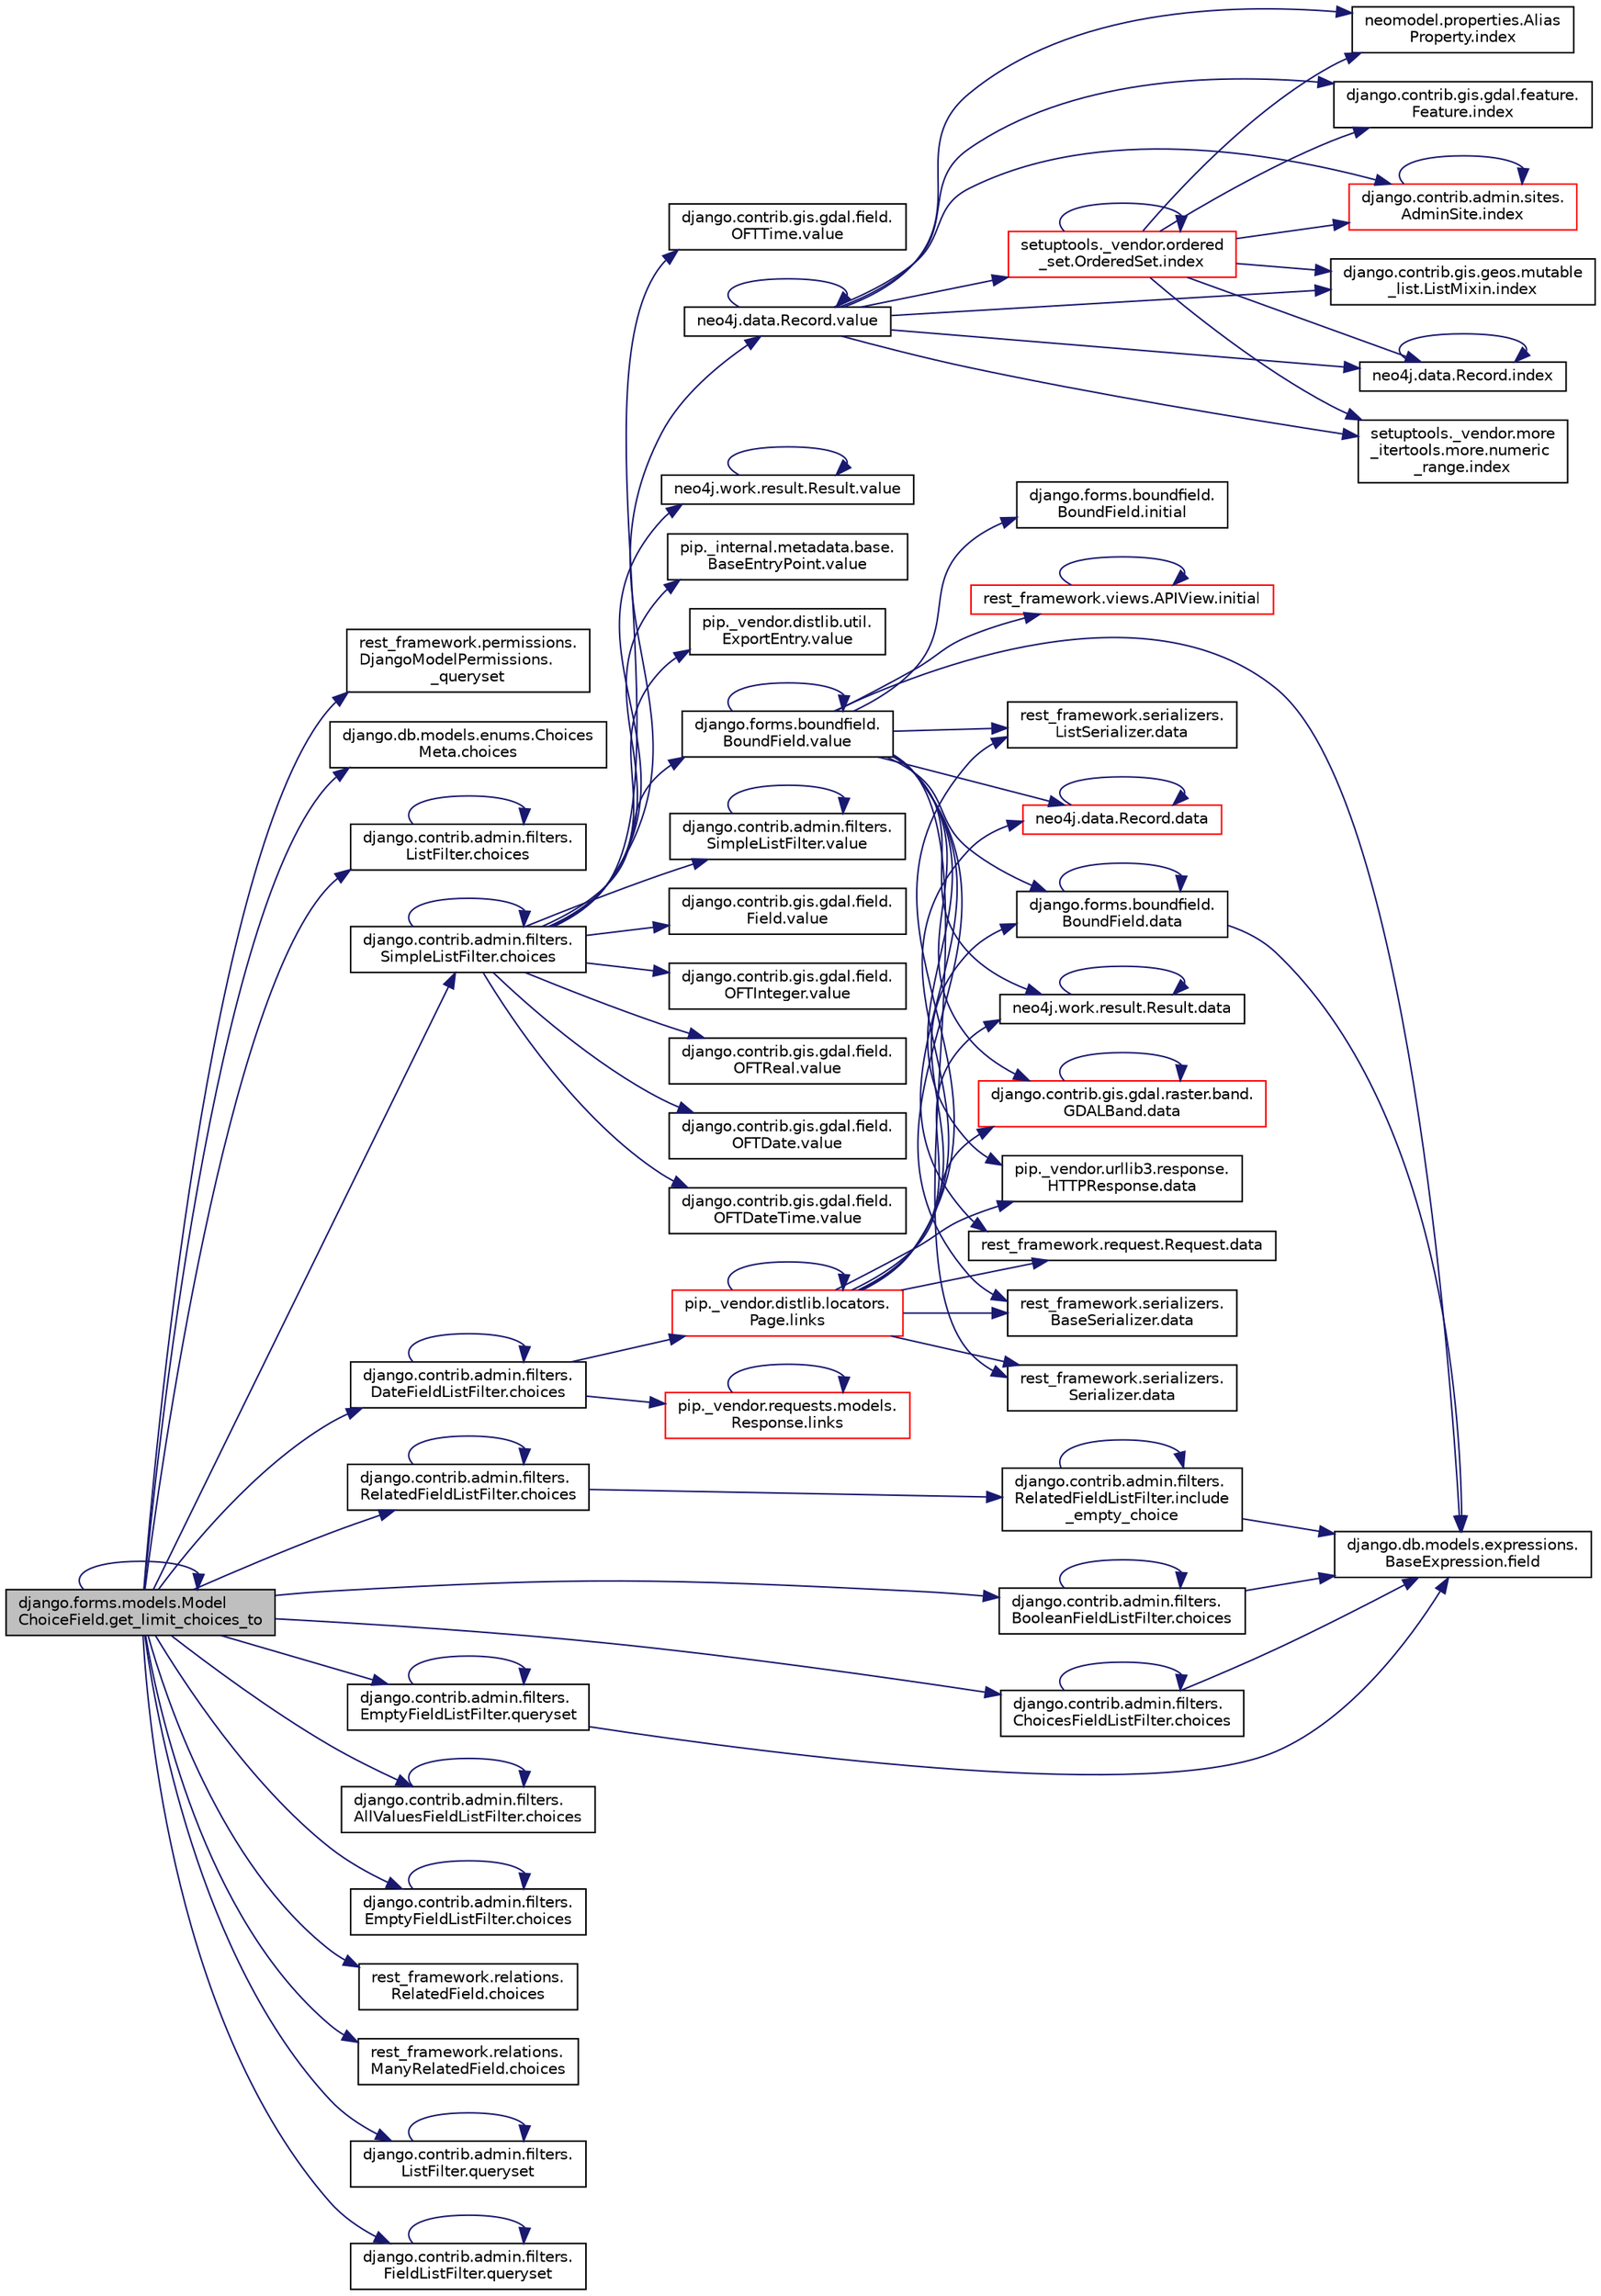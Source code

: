 digraph "django.forms.models.ModelChoiceField.get_limit_choices_to"
{
 // LATEX_PDF_SIZE
  edge [fontname="Helvetica",fontsize="10",labelfontname="Helvetica",labelfontsize="10"];
  node [fontname="Helvetica",fontsize="10",shape=record];
  rankdir="LR";
  Node1 [label="django.forms.models.Model\lChoiceField.get_limit_choices_to",height=0.2,width=0.4,color="black", fillcolor="grey75", style="filled", fontcolor="black",tooltip=" "];
  Node1 -> Node2 [color="midnightblue",fontsize="10",style="solid",fontname="Helvetica"];
  Node2 [label="rest_framework.permissions.\lDjangoModelPermissions.\l_queryset",height=0.2,width=0.4,color="black", fillcolor="white", style="filled",URL="$da/dc8/classrest__framework_1_1permissions_1_1_django_model_permissions.html#aee58e34660d01929a72e1c2d65b8a10a",tooltip=" "];
  Node1 -> Node3 [color="midnightblue",fontsize="10",style="solid",fontname="Helvetica"];
  Node3 [label="django.db.models.enums.Choices\lMeta.choices",height=0.2,width=0.4,color="black", fillcolor="white", style="filled",URL="$d2/d1d/classdjango_1_1db_1_1models_1_1enums_1_1_choices_meta.html#a810f4b3129afa68315c662d4f7a56e38",tooltip=" "];
  Node1 -> Node4 [color="midnightblue",fontsize="10",style="solid",fontname="Helvetica"];
  Node4 [label="django.contrib.admin.filters.\lListFilter.choices",height=0.2,width=0.4,color="black", fillcolor="white", style="filled",URL="$da/ddb/classdjango_1_1contrib_1_1admin_1_1filters_1_1_list_filter.html#ac69878c2063911721147847a6e8bc5d5",tooltip=" "];
  Node4 -> Node4 [color="midnightblue",fontsize="10",style="solid",fontname="Helvetica"];
  Node1 -> Node5 [color="midnightblue",fontsize="10",style="solid",fontname="Helvetica"];
  Node5 [label="django.contrib.admin.filters.\lSimpleListFilter.choices",height=0.2,width=0.4,color="black", fillcolor="white", style="filled",URL="$d8/d1e/classdjango_1_1contrib_1_1admin_1_1filters_1_1_simple_list_filter.html#a0e43ccd6d895e294c99e48c1ca24ab38",tooltip=" "];
  Node5 -> Node5 [color="midnightblue",fontsize="10",style="solid",fontname="Helvetica"];
  Node5 -> Node6 [color="midnightblue",fontsize="10",style="solid",fontname="Helvetica"];
  Node6 [label="django.contrib.admin.filters.\lSimpleListFilter.value",height=0.2,width=0.4,color="black", fillcolor="white", style="filled",URL="$d8/d1e/classdjango_1_1contrib_1_1admin_1_1filters_1_1_simple_list_filter.html#a097bd85958bebea50fff072924c45886",tooltip=" "];
  Node6 -> Node6 [color="midnightblue",fontsize="10",style="solid",fontname="Helvetica"];
  Node5 -> Node7 [color="midnightblue",fontsize="10",style="solid",fontname="Helvetica"];
  Node7 [label="django.contrib.gis.gdal.field.\lField.value",height=0.2,width=0.4,color="black", fillcolor="white", style="filled",URL="$d8/d65/classdjango_1_1contrib_1_1gis_1_1gdal_1_1field_1_1_field.html#a570adeaab6349f1bbe81fe16bc5149de",tooltip=" "];
  Node5 -> Node8 [color="midnightblue",fontsize="10",style="solid",fontname="Helvetica"];
  Node8 [label="django.contrib.gis.gdal.field.\lOFTInteger.value",height=0.2,width=0.4,color="black", fillcolor="white", style="filled",URL="$d9/d05/classdjango_1_1contrib_1_1gis_1_1gdal_1_1field_1_1_o_f_t_integer.html#aab710e64a331594d8a101975de5ec256",tooltip=" "];
  Node5 -> Node9 [color="midnightblue",fontsize="10",style="solid",fontname="Helvetica"];
  Node9 [label="django.contrib.gis.gdal.field.\lOFTReal.value",height=0.2,width=0.4,color="black", fillcolor="white", style="filled",URL="$d8/d01/classdjango_1_1contrib_1_1gis_1_1gdal_1_1field_1_1_o_f_t_real.html#aba0c175b636a19f53ad54bc76a20df8b",tooltip=" "];
  Node5 -> Node10 [color="midnightblue",fontsize="10",style="solid",fontname="Helvetica"];
  Node10 [label="django.contrib.gis.gdal.field.\lOFTDate.value",height=0.2,width=0.4,color="black", fillcolor="white", style="filled",URL="$db/dd9/classdjango_1_1contrib_1_1gis_1_1gdal_1_1field_1_1_o_f_t_date.html#ac20cfea2f8621cf92bd2dc5c78197884",tooltip=" "];
  Node5 -> Node11 [color="midnightblue",fontsize="10",style="solid",fontname="Helvetica"];
  Node11 [label="django.contrib.gis.gdal.field.\lOFTDateTime.value",height=0.2,width=0.4,color="black", fillcolor="white", style="filled",URL="$d7/dca/classdjango_1_1contrib_1_1gis_1_1gdal_1_1field_1_1_o_f_t_date_time.html#ae8162311bb68d5ccfbde29c31f856151",tooltip=" "];
  Node5 -> Node12 [color="midnightblue",fontsize="10",style="solid",fontname="Helvetica"];
  Node12 [label="django.contrib.gis.gdal.field.\lOFTTime.value",height=0.2,width=0.4,color="black", fillcolor="white", style="filled",URL="$df/d6a/classdjango_1_1contrib_1_1gis_1_1gdal_1_1field_1_1_o_f_t_time.html#a7ae00952c25d8c6ac48f434eeac60541",tooltip=" "];
  Node5 -> Node13 [color="midnightblue",fontsize="10",style="solid",fontname="Helvetica"];
  Node13 [label="django.forms.boundfield.\lBoundField.value",height=0.2,width=0.4,color="black", fillcolor="white", style="filled",URL="$da/d92/classdjango_1_1forms_1_1boundfield_1_1_bound_field.html#a78b5ca590168dcb0f7efcac1922a93c7",tooltip=" "];
  Node13 -> Node14 [color="midnightblue",fontsize="10",style="solid",fontname="Helvetica"];
  Node14 [label="django.forms.boundfield.\lBoundField.data",height=0.2,width=0.4,color="black", fillcolor="white", style="filled",URL="$da/d92/classdjango_1_1forms_1_1boundfield_1_1_bound_field.html#ab171a7cf1b7f223c5a378a8a216c665d",tooltip=" "];
  Node14 -> Node14 [color="midnightblue",fontsize="10",style="solid",fontname="Helvetica"];
  Node14 -> Node15 [color="midnightblue",fontsize="10",style="solid",fontname="Helvetica"];
  Node15 [label="django.db.models.expressions.\lBaseExpression.field",height=0.2,width=0.4,color="black", fillcolor="white", style="filled",URL="$de/d6b/classdjango_1_1db_1_1models_1_1expressions_1_1_base_expression.html#ac6460ecaca5a7cac6b4bee69bce606fb",tooltip=" "];
  Node13 -> Node16 [color="midnightblue",fontsize="10",style="solid",fontname="Helvetica"];
  Node16 [label="neo4j.data.Record.data",height=0.2,width=0.4,color="red", fillcolor="white", style="filled",URL="$d8/da3/classneo4j_1_1data_1_1_record.html#a24123084c9f60275847a4509076677bf",tooltip=" "];
  Node16 -> Node16 [color="midnightblue",fontsize="10",style="solid",fontname="Helvetica"];
  Node13 -> Node830 [color="midnightblue",fontsize="10",style="solid",fontname="Helvetica"];
  Node830 [label="neo4j.work.result.Result.data",height=0.2,width=0.4,color="black", fillcolor="white", style="filled",URL="$d6/d93/classneo4j_1_1work_1_1result_1_1_result.html#a91a9d95693baed609c832d2306811873",tooltip=" "];
  Node830 -> Node830 [color="midnightblue",fontsize="10",style="solid",fontname="Helvetica"];
  Node13 -> Node818 [color="midnightblue",fontsize="10",style="solid",fontname="Helvetica"];
  Node818 [label="django.contrib.gis.gdal.raster.band.\lGDALBand.data",height=0.2,width=0.4,color="red", fillcolor="white", style="filled",URL="$d5/d4d/classdjango_1_1contrib_1_1gis_1_1gdal_1_1raster_1_1band_1_1_g_d_a_l_band.html#ab034c17962c340c65434561c57451461",tooltip=" "];
  Node818 -> Node818 [color="midnightblue",fontsize="10",style="solid",fontname="Helvetica"];
  Node13 -> Node831 [color="midnightblue",fontsize="10",style="solid",fontname="Helvetica"];
  Node831 [label="pip._vendor.urllib3.response.\lHTTPResponse.data",height=0.2,width=0.4,color="black", fillcolor="white", style="filled",URL="$dd/d5a/classpip_1_1__vendor_1_1urllib3_1_1response_1_1_h_t_t_p_response.html#a6e7ac6d6d58cacbce67ec13daeedeb7c",tooltip=" "];
  Node13 -> Node832 [color="midnightblue",fontsize="10",style="solid",fontname="Helvetica"];
  Node832 [label="rest_framework.request.Request.data",height=0.2,width=0.4,color="black", fillcolor="white", style="filled",URL="$d9/d48/classrest__framework_1_1request_1_1_request.html#ae246e53ff4ce6ec7367efa833ac43eb7",tooltip=" "];
  Node13 -> Node833 [color="midnightblue",fontsize="10",style="solid",fontname="Helvetica"];
  Node833 [label="rest_framework.serializers.\lBaseSerializer.data",height=0.2,width=0.4,color="black", fillcolor="white", style="filled",URL="$d9/de7/classrest__framework_1_1serializers_1_1_base_serializer.html#ab8e2dde5ecf9c3cc38be55e4b92f7fae",tooltip=" "];
  Node13 -> Node834 [color="midnightblue",fontsize="10",style="solid",fontname="Helvetica"];
  Node834 [label="rest_framework.serializers.\lSerializer.data",height=0.2,width=0.4,color="black", fillcolor="white", style="filled",URL="$de/daf/classrest__framework_1_1serializers_1_1_serializer.html#a028ae12666279b96942ec52c9e0bfb70",tooltip=" "];
  Node13 -> Node835 [color="midnightblue",fontsize="10",style="solid",fontname="Helvetica"];
  Node835 [label="rest_framework.serializers.\lListSerializer.data",height=0.2,width=0.4,color="black", fillcolor="white", style="filled",URL="$d9/dee/classrest__framework_1_1serializers_1_1_list_serializer.html#a98b5c9f9dc18b200355dfed8df68dd19",tooltip=" "];
  Node13 -> Node15 [color="midnightblue",fontsize="10",style="solid",fontname="Helvetica"];
  Node13 -> Node762 [color="midnightblue",fontsize="10",style="solid",fontname="Helvetica"];
  Node762 [label="django.forms.boundfield.\lBoundField.initial",height=0.2,width=0.4,color="black", fillcolor="white", style="filled",URL="$da/d92/classdjango_1_1forms_1_1boundfield_1_1_bound_field.html#a9b4e04b5d7b926365bbda9f1fe3453f5",tooltip=" "];
  Node13 -> Node763 [color="midnightblue",fontsize="10",style="solid",fontname="Helvetica"];
  Node763 [label="rest_framework.views.APIView.initial",height=0.2,width=0.4,color="red", fillcolor="white", style="filled",URL="$d3/d7d/classrest__framework_1_1views_1_1_a_p_i_view.html#a170de3ffed1bcb6ad4859df45549eee8",tooltip=" "];
  Node763 -> Node763 [color="midnightblue",fontsize="10",style="solid",fontname="Helvetica"];
  Node13 -> Node13 [color="midnightblue",fontsize="10",style="solid",fontname="Helvetica"];
  Node5 -> Node4103 [color="midnightblue",fontsize="10",style="solid",fontname="Helvetica"];
  Node4103 [label="neo4j.data.Record.value",height=0.2,width=0.4,color="black", fillcolor="white", style="filled",URL="$d8/da3/classneo4j_1_1data_1_1_record.html#ae2d53cb92bb656f253f3114f9fce90fe",tooltip=" "];
  Node4103 -> Node1598 [color="midnightblue",fontsize="10",style="solid",fontname="Helvetica"];
  Node1598 [label="neomodel.properties.Alias\lProperty.index",height=0.2,width=0.4,color="black", fillcolor="white", style="filled",URL="$d6/d9b/classneomodel_1_1properties_1_1_alias_property.html#ab7dea421e530a092fc9bb794999cee6a",tooltip=" "];
  Node4103 -> Node31 [color="midnightblue",fontsize="10",style="solid",fontname="Helvetica"];
  Node31 [label="django.contrib.gis.gdal.feature.\lFeature.index",height=0.2,width=0.4,color="black", fillcolor="white", style="filled",URL="$db/d34/classdjango_1_1contrib_1_1gis_1_1gdal_1_1feature_1_1_feature.html#a128ae0b6147fb55a5c5bc777caa15d50",tooltip=" "];
  Node4103 -> Node32 [color="midnightblue",fontsize="10",style="solid",fontname="Helvetica"];
  Node32 [label="django.contrib.admin.sites.\lAdminSite.index",height=0.2,width=0.4,color="red", fillcolor="white", style="filled",URL="$df/dba/classdjango_1_1contrib_1_1admin_1_1sites_1_1_admin_site.html#a114200436dcab5d292516d7454298630",tooltip=" "];
  Node32 -> Node32 [color="midnightblue",fontsize="10",style="solid",fontname="Helvetica"];
  Node4103 -> Node1599 [color="midnightblue",fontsize="10",style="solid",fontname="Helvetica"];
  Node1599 [label="django.contrib.gis.geos.mutable\l_list.ListMixin.index",height=0.2,width=0.4,color="black", fillcolor="white", style="filled",URL="$d5/d0e/classdjango_1_1contrib_1_1gis_1_1geos_1_1mutable__list_1_1_list_mixin.html#a16f4b7c86157e81672a845a5b3789f2f",tooltip=" "];
  Node4103 -> Node598 [color="midnightblue",fontsize="10",style="solid",fontname="Helvetica"];
  Node598 [label="neo4j.data.Record.index",height=0.2,width=0.4,color="black", fillcolor="white", style="filled",URL="$d8/da3/classneo4j_1_1data_1_1_record.html#aa340d7c2dc0ce8f84d5e69470775e708",tooltip=" "];
  Node598 -> Node598 [color="midnightblue",fontsize="10",style="solid",fontname="Helvetica"];
  Node4103 -> Node1600 [color="midnightblue",fontsize="10",style="solid",fontname="Helvetica"];
  Node1600 [label="setuptools._vendor.ordered\l_set.OrderedSet.index",height=0.2,width=0.4,color="red", fillcolor="white", style="filled",URL="$d0/d40/classsetuptools_1_1__vendor_1_1ordered__set_1_1_ordered_set.html#a4c9cbb502c5f54f77e574032bf66f9d6",tooltip=" "];
  Node1600 -> Node1598 [color="midnightblue",fontsize="10",style="solid",fontname="Helvetica"];
  Node1600 -> Node31 [color="midnightblue",fontsize="10",style="solid",fontname="Helvetica"];
  Node1600 -> Node32 [color="midnightblue",fontsize="10",style="solid",fontname="Helvetica"];
  Node1600 -> Node598 [color="midnightblue",fontsize="10",style="solid",fontname="Helvetica"];
  Node1600 -> Node1600 [color="midnightblue",fontsize="10",style="solid",fontname="Helvetica"];
  Node1600 -> Node1599 [color="midnightblue",fontsize="10",style="solid",fontname="Helvetica"];
  Node1600 -> Node1601 [color="midnightblue",fontsize="10",style="solid",fontname="Helvetica"];
  Node1601 [label="setuptools._vendor.more\l_itertools.more.numeric\l_range.index",height=0.2,width=0.4,color="black", fillcolor="white", style="filled",URL="$d2/d44/classsetuptools_1_1__vendor_1_1more__itertools_1_1more_1_1numeric__range.html#a394db59afc76561009e55b38d2254d97",tooltip=" "];
  Node4103 -> Node1601 [color="midnightblue",fontsize="10",style="solid",fontname="Helvetica"];
  Node4103 -> Node4103 [color="midnightblue",fontsize="10",style="solid",fontname="Helvetica"];
  Node5 -> Node4104 [color="midnightblue",fontsize="10",style="solid",fontname="Helvetica"];
  Node4104 [label="neo4j.work.result.Result.value",height=0.2,width=0.4,color="black", fillcolor="white", style="filled",URL="$d6/d93/classneo4j_1_1work_1_1result_1_1_result.html#a3a5d710c3e1949334a6471c0fe1ebf76",tooltip=" "];
  Node4104 -> Node4104 [color="midnightblue",fontsize="10",style="solid",fontname="Helvetica"];
  Node5 -> Node4105 [color="midnightblue",fontsize="10",style="solid",fontname="Helvetica"];
  Node4105 [label="pip._internal.metadata.base.\lBaseEntryPoint.value",height=0.2,width=0.4,color="black", fillcolor="white", style="filled",URL="$d1/d78/classpip_1_1__internal_1_1metadata_1_1base_1_1_base_entry_point.html#a446ba6422d9cd9c14da8fdd2cbb91a25",tooltip=" "];
  Node5 -> Node4106 [color="midnightblue",fontsize="10",style="solid",fontname="Helvetica"];
  Node4106 [label="pip._vendor.distlib.util.\lExportEntry.value",height=0.2,width=0.4,color="black", fillcolor="white", style="filled",URL="$db/d5f/classpip_1_1__vendor_1_1distlib_1_1util_1_1_export_entry.html#a9539b5979cb04b54812b45cd4482c1be",tooltip=" "];
  Node1 -> Node1348 [color="midnightblue",fontsize="10",style="solid",fontname="Helvetica"];
  Node1348 [label="django.contrib.admin.filters.\lRelatedFieldListFilter.choices",height=0.2,width=0.4,color="black", fillcolor="white", style="filled",URL="$d1/df5/classdjango_1_1contrib_1_1admin_1_1filters_1_1_related_field_list_filter.html#acb7bd8c5643e88e23220f28e2da2d49e",tooltip=" "];
  Node1348 -> Node1348 [color="midnightblue",fontsize="10",style="solid",fontname="Helvetica"];
  Node1348 -> Node1349 [color="midnightblue",fontsize="10",style="solid",fontname="Helvetica"];
  Node1349 [label="django.contrib.admin.filters.\lRelatedFieldListFilter.include\l_empty_choice",height=0.2,width=0.4,color="black", fillcolor="white", style="filled",URL="$d1/df5/classdjango_1_1contrib_1_1admin_1_1filters_1_1_related_field_list_filter.html#af042307a1c135a6461c06b481bce13ce",tooltip=" "];
  Node1349 -> Node15 [color="midnightblue",fontsize="10",style="solid",fontname="Helvetica"];
  Node1349 -> Node1349 [color="midnightblue",fontsize="10",style="solid",fontname="Helvetica"];
  Node1 -> Node1351 [color="midnightblue",fontsize="10",style="solid",fontname="Helvetica"];
  Node1351 [label="django.contrib.admin.filters.\lBooleanFieldListFilter.choices",height=0.2,width=0.4,color="black", fillcolor="white", style="filled",URL="$d0/d77/classdjango_1_1contrib_1_1admin_1_1filters_1_1_boolean_field_list_filter.html#a67285505cfd91a1bcbacad9930bab7cc",tooltip=" "];
  Node1351 -> Node1351 [color="midnightblue",fontsize="10",style="solid",fontname="Helvetica"];
  Node1351 -> Node15 [color="midnightblue",fontsize="10",style="solid",fontname="Helvetica"];
  Node1 -> Node1352 [color="midnightblue",fontsize="10",style="solid",fontname="Helvetica"];
  Node1352 [label="django.contrib.admin.filters.\lChoicesFieldListFilter.choices",height=0.2,width=0.4,color="black", fillcolor="white", style="filled",URL="$da/d4b/classdjango_1_1contrib_1_1admin_1_1filters_1_1_choices_field_list_filter.html#abee6d703710ea50cc5845b7eca80dffe",tooltip=" "];
  Node1352 -> Node1352 [color="midnightblue",fontsize="10",style="solid",fontname="Helvetica"];
  Node1352 -> Node15 [color="midnightblue",fontsize="10",style="solid",fontname="Helvetica"];
  Node1 -> Node1353 [color="midnightblue",fontsize="10",style="solid",fontname="Helvetica"];
  Node1353 [label="django.contrib.admin.filters.\lDateFieldListFilter.choices",height=0.2,width=0.4,color="black", fillcolor="white", style="filled",URL="$d2/dc4/classdjango_1_1contrib_1_1admin_1_1filters_1_1_date_field_list_filter.html#a3027529d84fcfd9c55a0da90c3cf6df5",tooltip=" "];
  Node1353 -> Node1353 [color="midnightblue",fontsize="10",style="solid",fontname="Helvetica"];
  Node1353 -> Node1354 [color="midnightblue",fontsize="10",style="solid",fontname="Helvetica"];
  Node1354 [label="pip._vendor.distlib.locators.\lPage.links",height=0.2,width=0.4,color="red", fillcolor="white", style="filled",URL="$df/d5d/classpip_1_1__vendor_1_1distlib_1_1locators_1_1_page.html#a9f601ca69162baf958e39b9b17dabe71",tooltip=" "];
  Node1354 -> Node14 [color="midnightblue",fontsize="10",style="solid",fontname="Helvetica"];
  Node1354 -> Node16 [color="midnightblue",fontsize="10",style="solid",fontname="Helvetica"];
  Node1354 -> Node818 [color="midnightblue",fontsize="10",style="solid",fontname="Helvetica"];
  Node1354 -> Node830 [color="midnightblue",fontsize="10",style="solid",fontname="Helvetica"];
  Node1354 -> Node831 [color="midnightblue",fontsize="10",style="solid",fontname="Helvetica"];
  Node1354 -> Node832 [color="midnightblue",fontsize="10",style="solid",fontname="Helvetica"];
  Node1354 -> Node833 [color="midnightblue",fontsize="10",style="solid",fontname="Helvetica"];
  Node1354 -> Node834 [color="midnightblue",fontsize="10",style="solid",fontname="Helvetica"];
  Node1354 -> Node835 [color="midnightblue",fontsize="10",style="solid",fontname="Helvetica"];
  Node1354 -> Node1354 [color="midnightblue",fontsize="10",style="solid",fontname="Helvetica"];
  Node1353 -> Node1355 [color="midnightblue",fontsize="10",style="solid",fontname="Helvetica"];
  Node1355 [label="pip._vendor.requests.models.\lResponse.links",height=0.2,width=0.4,color="red", fillcolor="white", style="filled",URL="$d4/da7/classpip_1_1__vendor_1_1requests_1_1models_1_1_response.html#a15dba82018e412fafd2c94fb43548e77",tooltip=" "];
  Node1355 -> Node1355 [color="midnightblue",fontsize="10",style="solid",fontname="Helvetica"];
  Node1 -> Node1356 [color="midnightblue",fontsize="10",style="solid",fontname="Helvetica"];
  Node1356 [label="django.contrib.admin.filters.\lAllValuesFieldListFilter.choices",height=0.2,width=0.4,color="black", fillcolor="white", style="filled",URL="$d8/dbb/classdjango_1_1contrib_1_1admin_1_1filters_1_1_all_values_field_list_filter.html#aeea789f37432f14cd5ec3a186ff8b6ed",tooltip=" "];
  Node1356 -> Node1356 [color="midnightblue",fontsize="10",style="solid",fontname="Helvetica"];
  Node1 -> Node1357 [color="midnightblue",fontsize="10",style="solid",fontname="Helvetica"];
  Node1357 [label="django.contrib.admin.filters.\lEmptyFieldListFilter.choices",height=0.2,width=0.4,color="black", fillcolor="white", style="filled",URL="$d7/dde/classdjango_1_1contrib_1_1admin_1_1filters_1_1_empty_field_list_filter.html#a6ba5f6e3a7d939e35183f1e53c0a71c0",tooltip=" "];
  Node1357 -> Node1357 [color="midnightblue",fontsize="10",style="solid",fontname="Helvetica"];
  Node1 -> Node1358 [color="midnightblue",fontsize="10",style="solid",fontname="Helvetica"];
  Node1358 [label="rest_framework.relations.\lRelatedField.choices",height=0.2,width=0.4,color="black", fillcolor="white", style="filled",URL="$d4/d5c/classrest__framework_1_1relations_1_1_related_field.html#a0763f4f305c9c2ef10e9573b42d67adf",tooltip=" "];
  Node1 -> Node1350 [color="midnightblue",fontsize="10",style="solid",fontname="Helvetica"];
  Node1350 [label="rest_framework.relations.\lManyRelatedField.choices",height=0.2,width=0.4,color="black", fillcolor="white", style="filled",URL="$d9/dc0/classrest__framework_1_1relations_1_1_many_related_field.html#aec1e716da88c1847cc590b0c99d59be1",tooltip=" "];
  Node1 -> Node1 [color="midnightblue",fontsize="10",style="solid",fontname="Helvetica"];
  Node1 -> Node744 [color="midnightblue",fontsize="10",style="solid",fontname="Helvetica"];
  Node744 [label="django.contrib.admin.filters.\lListFilter.queryset",height=0.2,width=0.4,color="black", fillcolor="white", style="filled",URL="$da/ddb/classdjango_1_1contrib_1_1admin_1_1filters_1_1_list_filter.html#aed1f92493175185d1714cb763f6efa08",tooltip=" "];
  Node744 -> Node744 [color="midnightblue",fontsize="10",style="solid",fontname="Helvetica"];
  Node1 -> Node745 [color="midnightblue",fontsize="10",style="solid",fontname="Helvetica"];
  Node745 [label="django.contrib.admin.filters.\lFieldListFilter.queryset",height=0.2,width=0.4,color="black", fillcolor="white", style="filled",URL="$d1/d72/classdjango_1_1contrib_1_1admin_1_1filters_1_1_field_list_filter.html#a51704150dec2abf76f7d4dc23dcc64ab",tooltip=" "];
  Node745 -> Node745 [color="midnightblue",fontsize="10",style="solid",fontname="Helvetica"];
  Node1 -> Node746 [color="midnightblue",fontsize="10",style="solid",fontname="Helvetica"];
  Node746 [label="django.contrib.admin.filters.\lEmptyFieldListFilter.queryset",height=0.2,width=0.4,color="black", fillcolor="white", style="filled",URL="$d7/dde/classdjango_1_1contrib_1_1admin_1_1filters_1_1_empty_field_list_filter.html#a953c03e160e6f12fda9bf700c93d09c2",tooltip=" "];
  Node746 -> Node15 [color="midnightblue",fontsize="10",style="solid",fontname="Helvetica"];
  Node746 -> Node746 [color="midnightblue",fontsize="10",style="solid",fontname="Helvetica"];
}
